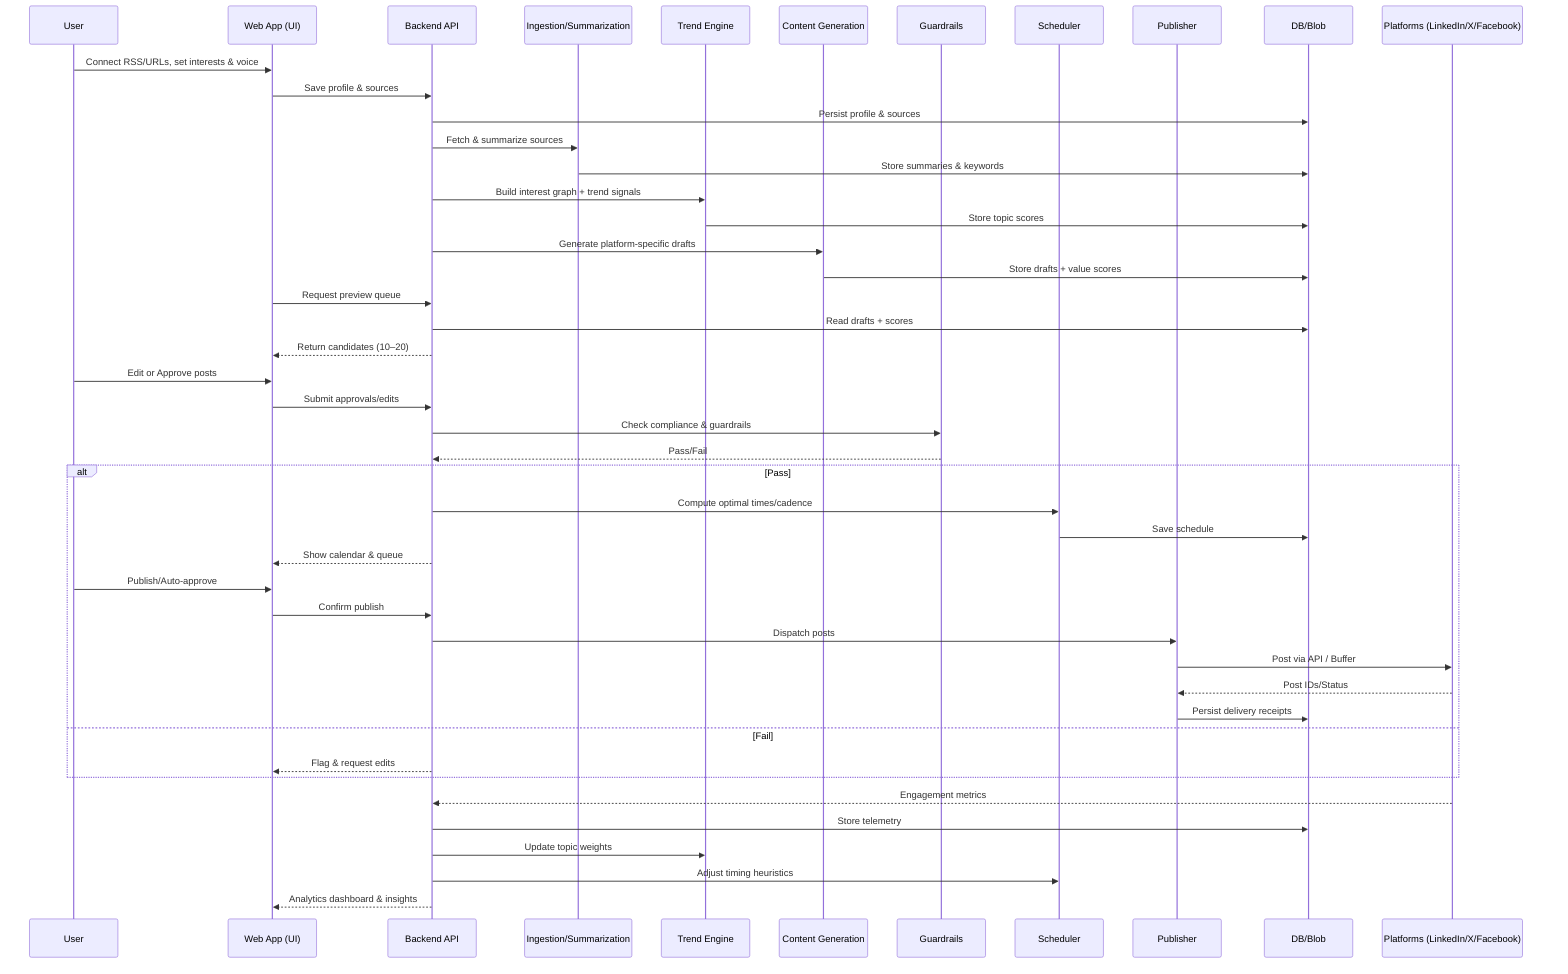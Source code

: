 sequenceDiagram
    participant U as User
    participant UI as Web App (UI)
    participant API as Backend API
    participant ING as Ingestion/Summarization
    participant TRE as Trend Engine
    participant GEN as Content Generation
    participant MOD as Guardrails
    participant SCH as Scheduler
    participant PUB as Publisher
    participant DB as DB/Blob
    participant PL as Platforms (LinkedIn/X/Facebook)

    U->>UI: Connect RSS/URLs, set interests & voice
    UI->>API: Save profile & sources
    API->>DB: Persist profile & sources
    API->>ING: Fetch & summarize sources
    ING->>DB: Store summaries & keywords

    API->>TRE: Build interest graph + trend signals
    TRE->>DB: Store topic scores

    API->>GEN: Generate platform-specific drafts
    GEN->>DB: Store drafts + value scores

    UI->>API: Request preview queue
    API->>DB: Read drafts + scores
    API-->>UI: Return candidates (10–20)

    U->>UI: Edit or Approve posts
    UI->>API: Submit approvals/edits
    API->>MOD: Check compliance & guardrails
    MOD-->>API: Pass/Fail
    alt Pass
        API->>SCH: Compute optimal times/cadence
        SCH->>DB: Save schedule
        API-->>UI: Show calendar & queue
        U->>UI: Publish/Auto-approve
        UI->>API: Confirm publish
        API->>PUB: Dispatch posts
        PUB->>PL: Post via API / Buffer
        PL-->>PUB: Post IDs/Status
        PUB->>DB: Persist delivery receipts
    else Fail
        API-->>UI: Flag & request edits
    end

    PL-->>API: Engagement metrics
    API->>DB: Store telemetry
    API->>TRE: Update topic weights
    API->>SCH: Adjust timing heuristics
    API-->>UI: Analytics dashboard & insights